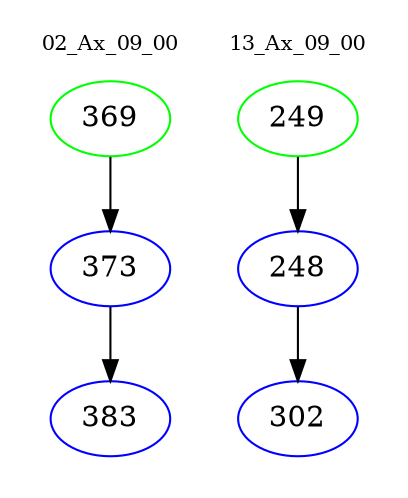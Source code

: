 digraph{
subgraph cluster_0 {
color = white
label = "02_Ax_09_00";
fontsize=10;
T0_369 [label="369", color="green"]
T0_369 -> T0_373 [color="black"]
T0_373 [label="373", color="blue"]
T0_373 -> T0_383 [color="black"]
T0_383 [label="383", color="blue"]
}
subgraph cluster_1 {
color = white
label = "13_Ax_09_00";
fontsize=10;
T1_249 [label="249", color="green"]
T1_249 -> T1_248 [color="black"]
T1_248 [label="248", color="blue"]
T1_248 -> T1_302 [color="black"]
T1_302 [label="302", color="blue"]
}
}
